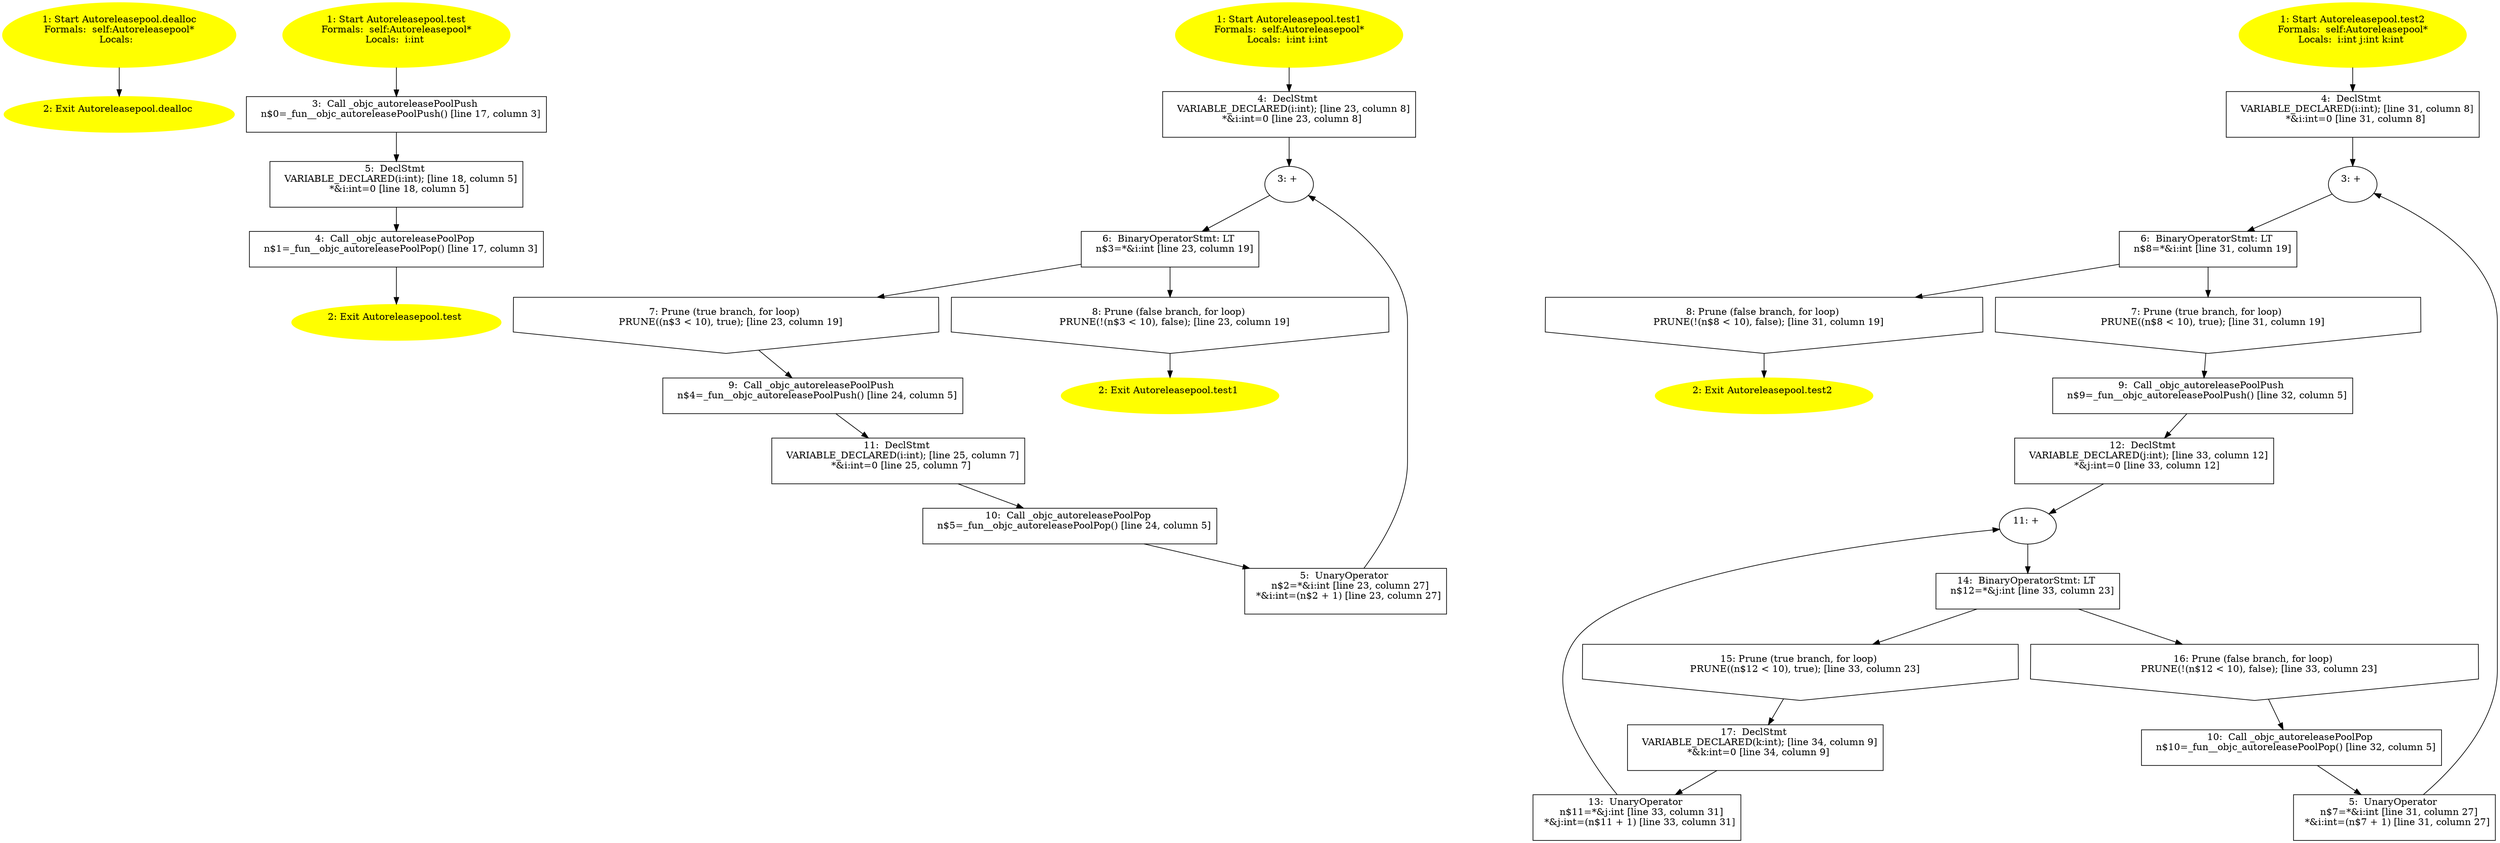 /* @generated */
digraph cfg {
"dealloc#Autoreleasepool#[instance.ed5a856d53a72eba_1" [label="1: Start Autoreleasepool.dealloc\nFormals:  self:Autoreleasepool*\nLocals:  \n  " color=yellow style=filled]
	

	 "dealloc#Autoreleasepool#[instance.ed5a856d53a72eba_1" -> "dealloc#Autoreleasepool#[instance.ed5a856d53a72eba_2" ;
"dealloc#Autoreleasepool#[instance.ed5a856d53a72eba_2" [label="2: Exit Autoreleasepool.dealloc \n  " color=yellow style=filled]
	

"test#Autoreleasepool#[instance].5dda95b0791185fb_1" [label="1: Start Autoreleasepool.test\nFormals:  self:Autoreleasepool*\nLocals:  i:int \n  " color=yellow style=filled]
	

	 "test#Autoreleasepool#[instance].5dda95b0791185fb_1" -> "test#Autoreleasepool#[instance].5dda95b0791185fb_3" ;
"test#Autoreleasepool#[instance].5dda95b0791185fb_2" [label="2: Exit Autoreleasepool.test \n  " color=yellow style=filled]
	

"test#Autoreleasepool#[instance].5dda95b0791185fb_3" [label="3:  Call _objc_autoreleasePoolPush \n   n$0=_fun__objc_autoreleasePoolPush() [line 17, column 3]\n " shape="box"]
	

	 "test#Autoreleasepool#[instance].5dda95b0791185fb_3" -> "test#Autoreleasepool#[instance].5dda95b0791185fb_5" ;
"test#Autoreleasepool#[instance].5dda95b0791185fb_4" [label="4:  Call _objc_autoreleasePoolPop \n   n$1=_fun__objc_autoreleasePoolPop() [line 17, column 3]\n " shape="box"]
	

	 "test#Autoreleasepool#[instance].5dda95b0791185fb_4" -> "test#Autoreleasepool#[instance].5dda95b0791185fb_2" ;
"test#Autoreleasepool#[instance].5dda95b0791185fb_5" [label="5:  DeclStmt \n   VARIABLE_DECLARED(i:int); [line 18, column 5]\n  *&i:int=0 [line 18, column 5]\n " shape="box"]
	

	 "test#Autoreleasepool#[instance].5dda95b0791185fb_5" -> "test#Autoreleasepool#[instance].5dda95b0791185fb_4" ;
"test1#Autoreleasepool#[instance].8b57d6a62c2139e9_1" [label="1: Start Autoreleasepool.test1\nFormals:  self:Autoreleasepool*\nLocals:  i:int i:int \n  " color=yellow style=filled]
	

	 "test1#Autoreleasepool#[instance].8b57d6a62c2139e9_1" -> "test1#Autoreleasepool#[instance].8b57d6a62c2139e9_4" ;
"test1#Autoreleasepool#[instance].8b57d6a62c2139e9_2" [label="2: Exit Autoreleasepool.test1 \n  " color=yellow style=filled]
	

"test1#Autoreleasepool#[instance].8b57d6a62c2139e9_3" [label="3: + \n  " ]
	

	 "test1#Autoreleasepool#[instance].8b57d6a62c2139e9_3" -> "test1#Autoreleasepool#[instance].8b57d6a62c2139e9_6" ;
"test1#Autoreleasepool#[instance].8b57d6a62c2139e9_4" [label="4:  DeclStmt \n   VARIABLE_DECLARED(i:int); [line 23, column 8]\n  *&i:int=0 [line 23, column 8]\n " shape="box"]
	

	 "test1#Autoreleasepool#[instance].8b57d6a62c2139e9_4" -> "test1#Autoreleasepool#[instance].8b57d6a62c2139e9_3" ;
"test1#Autoreleasepool#[instance].8b57d6a62c2139e9_5" [label="5:  UnaryOperator \n   n$2=*&i:int [line 23, column 27]\n  *&i:int=(n$2 + 1) [line 23, column 27]\n " shape="box"]
	

	 "test1#Autoreleasepool#[instance].8b57d6a62c2139e9_5" -> "test1#Autoreleasepool#[instance].8b57d6a62c2139e9_3" ;
"test1#Autoreleasepool#[instance].8b57d6a62c2139e9_6" [label="6:  BinaryOperatorStmt: LT \n   n$3=*&i:int [line 23, column 19]\n " shape="box"]
	

	 "test1#Autoreleasepool#[instance].8b57d6a62c2139e9_6" -> "test1#Autoreleasepool#[instance].8b57d6a62c2139e9_7" ;
	 "test1#Autoreleasepool#[instance].8b57d6a62c2139e9_6" -> "test1#Autoreleasepool#[instance].8b57d6a62c2139e9_8" ;
"test1#Autoreleasepool#[instance].8b57d6a62c2139e9_7" [label="7: Prune (true branch, for loop) \n   PRUNE((n$3 < 10), true); [line 23, column 19]\n " shape="invhouse"]
	

	 "test1#Autoreleasepool#[instance].8b57d6a62c2139e9_7" -> "test1#Autoreleasepool#[instance].8b57d6a62c2139e9_9" ;
"test1#Autoreleasepool#[instance].8b57d6a62c2139e9_8" [label="8: Prune (false branch, for loop) \n   PRUNE(!(n$3 < 10), false); [line 23, column 19]\n " shape="invhouse"]
	

	 "test1#Autoreleasepool#[instance].8b57d6a62c2139e9_8" -> "test1#Autoreleasepool#[instance].8b57d6a62c2139e9_2" ;
"test1#Autoreleasepool#[instance].8b57d6a62c2139e9_9" [label="9:  Call _objc_autoreleasePoolPush \n   n$4=_fun__objc_autoreleasePoolPush() [line 24, column 5]\n " shape="box"]
	

	 "test1#Autoreleasepool#[instance].8b57d6a62c2139e9_9" -> "test1#Autoreleasepool#[instance].8b57d6a62c2139e9_11" ;
"test1#Autoreleasepool#[instance].8b57d6a62c2139e9_10" [label="10:  Call _objc_autoreleasePoolPop \n   n$5=_fun__objc_autoreleasePoolPop() [line 24, column 5]\n " shape="box"]
	

	 "test1#Autoreleasepool#[instance].8b57d6a62c2139e9_10" -> "test1#Autoreleasepool#[instance].8b57d6a62c2139e9_5" ;
"test1#Autoreleasepool#[instance].8b57d6a62c2139e9_11" [label="11:  DeclStmt \n   VARIABLE_DECLARED(i:int); [line 25, column 7]\n  *&i:int=0 [line 25, column 7]\n " shape="box"]
	

	 "test1#Autoreleasepool#[instance].8b57d6a62c2139e9_11" -> "test1#Autoreleasepool#[instance].8b57d6a62c2139e9_10" ;
"test2#Autoreleasepool#[instance].60c1be89b3739d7c_1" [label="1: Start Autoreleasepool.test2\nFormals:  self:Autoreleasepool*\nLocals:  i:int j:int k:int \n  " color=yellow style=filled]
	

	 "test2#Autoreleasepool#[instance].60c1be89b3739d7c_1" -> "test2#Autoreleasepool#[instance].60c1be89b3739d7c_4" ;
"test2#Autoreleasepool#[instance].60c1be89b3739d7c_2" [label="2: Exit Autoreleasepool.test2 \n  " color=yellow style=filled]
	

"test2#Autoreleasepool#[instance].60c1be89b3739d7c_3" [label="3: + \n  " ]
	

	 "test2#Autoreleasepool#[instance].60c1be89b3739d7c_3" -> "test2#Autoreleasepool#[instance].60c1be89b3739d7c_6" ;
"test2#Autoreleasepool#[instance].60c1be89b3739d7c_4" [label="4:  DeclStmt \n   VARIABLE_DECLARED(i:int); [line 31, column 8]\n  *&i:int=0 [line 31, column 8]\n " shape="box"]
	

	 "test2#Autoreleasepool#[instance].60c1be89b3739d7c_4" -> "test2#Autoreleasepool#[instance].60c1be89b3739d7c_3" ;
"test2#Autoreleasepool#[instance].60c1be89b3739d7c_5" [label="5:  UnaryOperator \n   n$7=*&i:int [line 31, column 27]\n  *&i:int=(n$7 + 1) [line 31, column 27]\n " shape="box"]
	

	 "test2#Autoreleasepool#[instance].60c1be89b3739d7c_5" -> "test2#Autoreleasepool#[instance].60c1be89b3739d7c_3" ;
"test2#Autoreleasepool#[instance].60c1be89b3739d7c_6" [label="6:  BinaryOperatorStmt: LT \n   n$8=*&i:int [line 31, column 19]\n " shape="box"]
	

	 "test2#Autoreleasepool#[instance].60c1be89b3739d7c_6" -> "test2#Autoreleasepool#[instance].60c1be89b3739d7c_7" ;
	 "test2#Autoreleasepool#[instance].60c1be89b3739d7c_6" -> "test2#Autoreleasepool#[instance].60c1be89b3739d7c_8" ;
"test2#Autoreleasepool#[instance].60c1be89b3739d7c_7" [label="7: Prune (true branch, for loop) \n   PRUNE((n$8 < 10), true); [line 31, column 19]\n " shape="invhouse"]
	

	 "test2#Autoreleasepool#[instance].60c1be89b3739d7c_7" -> "test2#Autoreleasepool#[instance].60c1be89b3739d7c_9" ;
"test2#Autoreleasepool#[instance].60c1be89b3739d7c_8" [label="8: Prune (false branch, for loop) \n   PRUNE(!(n$8 < 10), false); [line 31, column 19]\n " shape="invhouse"]
	

	 "test2#Autoreleasepool#[instance].60c1be89b3739d7c_8" -> "test2#Autoreleasepool#[instance].60c1be89b3739d7c_2" ;
"test2#Autoreleasepool#[instance].60c1be89b3739d7c_9" [label="9:  Call _objc_autoreleasePoolPush \n   n$9=_fun__objc_autoreleasePoolPush() [line 32, column 5]\n " shape="box"]
	

	 "test2#Autoreleasepool#[instance].60c1be89b3739d7c_9" -> "test2#Autoreleasepool#[instance].60c1be89b3739d7c_12" ;
"test2#Autoreleasepool#[instance].60c1be89b3739d7c_10" [label="10:  Call _objc_autoreleasePoolPop \n   n$10=_fun__objc_autoreleasePoolPop() [line 32, column 5]\n " shape="box"]
	

	 "test2#Autoreleasepool#[instance].60c1be89b3739d7c_10" -> "test2#Autoreleasepool#[instance].60c1be89b3739d7c_5" ;
"test2#Autoreleasepool#[instance].60c1be89b3739d7c_11" [label="11: + \n  " ]
	

	 "test2#Autoreleasepool#[instance].60c1be89b3739d7c_11" -> "test2#Autoreleasepool#[instance].60c1be89b3739d7c_14" ;
"test2#Autoreleasepool#[instance].60c1be89b3739d7c_12" [label="12:  DeclStmt \n   VARIABLE_DECLARED(j:int); [line 33, column 12]\n  *&j:int=0 [line 33, column 12]\n " shape="box"]
	

	 "test2#Autoreleasepool#[instance].60c1be89b3739d7c_12" -> "test2#Autoreleasepool#[instance].60c1be89b3739d7c_11" ;
"test2#Autoreleasepool#[instance].60c1be89b3739d7c_13" [label="13:  UnaryOperator \n   n$11=*&j:int [line 33, column 31]\n  *&j:int=(n$11 + 1) [line 33, column 31]\n " shape="box"]
	

	 "test2#Autoreleasepool#[instance].60c1be89b3739d7c_13" -> "test2#Autoreleasepool#[instance].60c1be89b3739d7c_11" ;
"test2#Autoreleasepool#[instance].60c1be89b3739d7c_14" [label="14:  BinaryOperatorStmt: LT \n   n$12=*&j:int [line 33, column 23]\n " shape="box"]
	

	 "test2#Autoreleasepool#[instance].60c1be89b3739d7c_14" -> "test2#Autoreleasepool#[instance].60c1be89b3739d7c_15" ;
	 "test2#Autoreleasepool#[instance].60c1be89b3739d7c_14" -> "test2#Autoreleasepool#[instance].60c1be89b3739d7c_16" ;
"test2#Autoreleasepool#[instance].60c1be89b3739d7c_15" [label="15: Prune (true branch, for loop) \n   PRUNE((n$12 < 10), true); [line 33, column 23]\n " shape="invhouse"]
	

	 "test2#Autoreleasepool#[instance].60c1be89b3739d7c_15" -> "test2#Autoreleasepool#[instance].60c1be89b3739d7c_17" ;
"test2#Autoreleasepool#[instance].60c1be89b3739d7c_16" [label="16: Prune (false branch, for loop) \n   PRUNE(!(n$12 < 10), false); [line 33, column 23]\n " shape="invhouse"]
	

	 "test2#Autoreleasepool#[instance].60c1be89b3739d7c_16" -> "test2#Autoreleasepool#[instance].60c1be89b3739d7c_10" ;
"test2#Autoreleasepool#[instance].60c1be89b3739d7c_17" [label="17:  DeclStmt \n   VARIABLE_DECLARED(k:int); [line 34, column 9]\n  *&k:int=0 [line 34, column 9]\n " shape="box"]
	

	 "test2#Autoreleasepool#[instance].60c1be89b3739d7c_17" -> "test2#Autoreleasepool#[instance].60c1be89b3739d7c_13" ;
}
